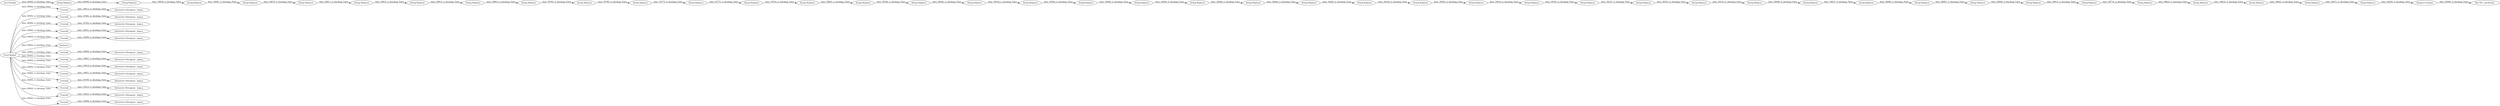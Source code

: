 digraph {
	"-141404783720939333_27" [label="Interactive Histogram _legacy_"]
	"-141404783720939333_78" [label="String Replacer"]
	"-141404783720939333_63" [label="String Replacer"]
	"-141404783720939333_62" [label="String Replacer"]
	"-141404783720939333_20" [label="Interactive Histogram _legacy_"]
	"-141404783720939333_66" [label="String Replacer"]
	"-141404783720939333_80" [label="String Replacer"]
	"-141404783720939333_85" [label="String Replacer"]
	"-141404783720939333_24" [label=Crosstab]
	"-141404783720939333_10" [label=Crosstab]
	"-141404783720939333_43" [label="String Replacer"]
	"-141404783720939333_44" [label="Excel Reader"]
	"-141404783720939333_47" [label="String Replacer"]
	"-141404783720939333_52" [label="String Replacer"]
	"-141404783720939333_68" [label="String Replacer"]
	"-141404783720939333_11" [label="Interactive Histogram _legacy_"]
	"-141404783720939333_23" [label=Crosstab]
	"-141404783720939333_48" [label="String Replacer"]
	"-141404783720939333_86" [label="String to Number"]
	"-141404783720939333_18" [label="Interactive Histogram _legacy_"]
	"-141404783720939333_77" [label="String Replacer"]
	"-141404783720939333_15" [label=Crosstab]
	"-141404783720939333_7" [label=Crosstab]
	"-141404783720939333_45" [label="String Replacer"]
	"-141404783720939333_28" [label=Statistics]
	"-141404783720939333_87" [label="Box Plot _JavaScript_"]
	"-141404783720939333_2" [label=Crosstab]
	"-141404783720939333_69" [label="String Replacer"]
	"-141404783720939333_51" [label="String Replacer"]
	"-141404783720939333_74" [label="String Replacer"]
	"-141404783720939333_55" [label="String Replacer"]
	"-141404783720939333_46" [label="String Replacer"]
	"-141404783720939333_79" [label="String Replacer"]
	"-141404783720939333_50" [label="String Replacer"]
	"-141404783720939333_5" [label=Crosstab]
	"-141404783720939333_82" [label="String Replacer"]
	"-141404783720939333_57" [label="String Replacer"]
	"-141404783720939333_65" [label="String Replacer"]
	"-141404783720939333_84" [label="String Replacer"]
	"-141404783720939333_76" [label="String Replacer"]
	"-141404783720939333_13" [label="Interactive Histogram _legacy_"]
	"-141404783720939333_8" [label=Crosstab]
	"-141404783720939333_16" [label="Interactive Histogram _legacy_"]
	"-141404783720939333_61" [label="String Replacer"]
	"-141404783720939333_56" [label="String Replacer"]
	"-141404783720939333_1" [label="Excel Reader"]
	"-141404783720939333_26" [label="Interactive Histogram _legacy_"]
	"-141404783720939333_83" [label="String Replacer"]
	"-141404783720939333_4" [label=Crosstab]
	"-141404783720939333_14" [label="Interactive Histogram _legacy_"]
	"-141404783720939333_12" [label="Interactive Histogram _legacy_"]
	"-141404783720939333_49" [label="String Replacer"]
	"-141404783720939333_53" [label="String Replacer"]
	"-141404783720939333_58" [label="String Replacer"]
	"-141404783720939333_73" [label="String Replacer"]
	"-141404783720939333_75" [label="String Replacer"]
	"-141404783720939333_64" [label="String Replacer"]
	"-141404783720939333_70" [label="String Replacer"]
	"-141404783720939333_59" [label="String Replacer"]
	"-141404783720939333_60" [label="String Replacer"]
	"-141404783720939333_6" [label=Crosstab]
	"-141404783720939333_25" [label="Interactive Histogram _legacy_"]
	"-141404783720939333_17" [label="Interactive Histogram _legacy_"]
	"-141404783720939333_67" [label="String Replacer"]
	"-141404783720939333_9" [label=Crosstab]
	"-141404783720939333_19" [label="Interactive Histogram _legacy_"]
	"-141404783720939333_54" [label="String Replacer"]
	"-141404783720939333_21" [label=Crosstab]
	"-141404783720939333_3" [label="Interactive Histogram _legacy_"]
	"-141404783720939333_71" [label="String Replacer"]
	"-141404783720939333_81" [label="String Replacer"]
	"-141404783720939333_72" [label="String Replacer"]
	"-141404783720939333_22" [label=Crosstab]
	"-141404783720939333_60" -> "-141404783720939333_61" [label="data: 39554; is_blocking: False"]
	"-141404783720939333_47" -> "-141404783720939333_48" [label="data: 39874; is_blocking: False"]
	"-141404783720939333_69" -> "-141404783720939333_70" [label="data: 39432; is_blocking: False"]
	"-141404783720939333_75" -> "-141404783720939333_76" [label="data: 39057; is_blocking: False"]
	"-141404783720939333_83" -> "-141404783720939333_84" [label="data: 38642; is_blocking: False"]
	"-141404783720939333_76" -> "-141404783720939333_77" [label="data: 38968; is_blocking: False"]
	"-141404783720939333_86" -> "-141404783720939333_87" [label="data: 29560; is_blocking: False"]
	"-141404783720939333_1" -> "-141404783720939333_4" [label="data: 40092; is_blocking: False"]
	"-141404783720939333_50" -> "-141404783720939333_51" [label="data: 39813; is_blocking: False"]
	"-141404783720939333_56" -> "-141404783720939333_57" [label="data: 39783; is_blocking: False"]
	"-141404783720939333_23" -> "-141404783720939333_26" [label="data: 19783; is_blocking: False"]
	"-141404783720939333_59" -> "-141404783720939333_60" [label="data: 39656; is_blocking: False"]
	"-141404783720939333_79" -> "-141404783720939333_80" [label="data: 38912; is_blocking: False"]
	"-141404783720939333_78" -> "-141404783720939333_79" [label="data: 39006; is_blocking: False"]
	"-141404783720939333_72" -> "-141404783720939333_73" [label="data: 39355; is_blocking: False"]
	"-141404783720939333_82" -> "-141404783720939333_83" [label="data: 38814; is_blocking: False"]
	"-141404783720939333_1" -> "-141404783720939333_8" [label="data: 40092; is_blocking: False"]
	"-141404783720939333_65" -> "-141404783720939333_66" [label="data: 39464; is_blocking: False"]
	"-141404783720939333_8" -> "-141404783720939333_17" [label="data: 19014; is_blocking: False"]
	"-141404783720939333_2" -> "-141404783720939333_3" [label="data: 18406; is_blocking: False"]
	"-141404783720939333_52" -> "-141404783720939333_53" [label="data: 39793; is_blocking: False"]
	"-141404783720939333_1" -> "-141404783720939333_21" [label="data: 40092; is_blocking: False"]
	"-141404783720939333_66" -> "-141404783720939333_67" [label="data: 39443; is_blocking: False"]
	"-141404783720939333_49" -> "-141404783720939333_50" [label="data: 39833; is_blocking: False"]
	"-141404783720939333_51" -> "-141404783720939333_52" [label="data: 39803; is_blocking: False"]
	"-141404783720939333_67" -> "-141404783720939333_68" [label="data: 39430; is_blocking: False"]
	"-141404783720939333_1" -> "-141404783720939333_2" [label="data: 40092; is_blocking: False"]
	"-141404783720939333_1" -> "-141404783720939333_6" [label="data: 40092; is_blocking: False"]
	"-141404783720939333_1" -> "-141404783720939333_5" [label="data: 40092; is_blocking: False"]
	"-141404783720939333_22" -> "-141404783720939333_25" [label="data: 19008; is_blocking: False"]
	"-141404783720939333_81" -> "-141404783720939333_82" [label="data: 38622; is_blocking: False"]
	"-141404783720939333_64" -> "-141404783720939333_65" [label="data: 39460; is_blocking: False"]
	"-141404783720939333_1" -> "-141404783720939333_22" [label="data: 40092; is_blocking: False"]
	"-141404783720939333_24" -> "-141404783720939333_27" [label="data: 18613; is_blocking: False"]
	"-141404783720939333_10" -> "-141404783720939333_19" [label="data: 19581; is_blocking: False"]
	"-141404783720939333_55" -> "-141404783720939333_56" [label="data: 39773; is_blocking: False"]
	"-141404783720939333_45" -> "-141404783720939333_46" [label="data: 39950; is_blocking: False"]
	"-141404783720939333_6" -> "-141404783720939333_13" [label="data: 20799; is_blocking: False"]
	"-141404783720939333_46" -> "-141404783720939333_47" [label="data: 39907; is_blocking: False"]
	"-141404783720939333_62" -> "-141404783720939333_63" [label="data: 39496; is_blocking: False"]
	"-141404783720939333_63" -> "-141404783720939333_64" [label="data: 39458; is_blocking: False"]
	"-141404783720939333_1" -> "-141404783720939333_15" [label="data: 40092; is_blocking: False"]
	"-141404783720939333_5" -> "-141404783720939333_12" [label="data: 19647; is_blocking: False"]
	"-141404783720939333_68" -> "-141404783720939333_69" [label="data: 39505; is_blocking: False"]
	"-141404783720939333_1" -> "-141404783720939333_28" [label="data: 40092; is_blocking: False"]
	"-141404783720939333_53" -> "-141404783720939333_54" [label="data: 39785; is_blocking: False"]
	"-141404783720939333_1" -> "-141404783720939333_24" [label="data: 40092; is_blocking: False"]
	"-141404783720939333_74" -> "-141404783720939333_75" [label="data: 38989; is_blocking: False"]
	"-141404783720939333_7" -> "-141404783720939333_14" [label="data: 18580; is_blocking: False"]
	"-141404783720939333_54" -> "-141404783720939333_55" [label="data: 39775; is_blocking: False"]
	"-141404783720939333_1" -> "-141404783720939333_10" [label="data: 40092; is_blocking: False"]
	"-141404783720939333_43" -> "-141404783720939333_45" [label="data: 40006; is_blocking: False"]
	"-141404783720939333_58" -> "-141404783720939333_59" [label="data: 39786; is_blocking: False"]
	"-141404783720939333_1" -> "-141404783720939333_9" [label="data: 40092; is_blocking: False"]
	"-141404783720939333_77" -> "-141404783720939333_78" [label="data: 38887; is_blocking: False"]
	"-141404783720939333_80" -> "-141404783720939333_81" [label="data: 38774; is_blocking: False"]
	"-141404783720939333_57" -> "-141404783720939333_58" [label="data: 39863; is_blocking: False"]
	"-141404783720939333_70" -> "-141404783720939333_71" [label="data: 39345; is_blocking: False"]
	"-141404783720939333_84" -> "-141404783720939333_85" [label="data: 38471; is_blocking: False"]
	"-141404783720939333_48" -> "-141404783720939333_49" [label="data: 39811; is_blocking: False"]
	"-141404783720939333_15" -> "-141404783720939333_16" [label="data: 18631; is_blocking: False"]
	"-141404783720939333_9" -> "-141404783720939333_18" [label="data: 19423; is_blocking: False"]
	"-141404783720939333_1" -> "-141404783720939333_7" [label="data: 40092; is_blocking: False"]
	"-141404783720939333_44" -> "-141404783720939333_43" [label="data: 40092; is_blocking: False"]
	"-141404783720939333_71" -> "-141404783720939333_72" [label="data: 39227; is_blocking: False"]
	"-141404783720939333_73" -> "-141404783720939333_74" [label="data: 39135; is_blocking: False"]
	"-141404783720939333_4" -> "-141404783720939333_11" [label="data: 19851; is_blocking: False"]
	"-141404783720939333_21" -> "-141404783720939333_20" [label="data: 19222; is_blocking: False"]
	"-141404783720939333_1" -> "-141404783720939333_23" [label="data: 40092; is_blocking: False"]
	"-141404783720939333_61" -> "-141404783720939333_62" [label="data: 39556; is_blocking: False"]
	"-141404783720939333_85" -> "-141404783720939333_86" [label="data: 38258; is_blocking: False"]
	rankdir=LR
}
